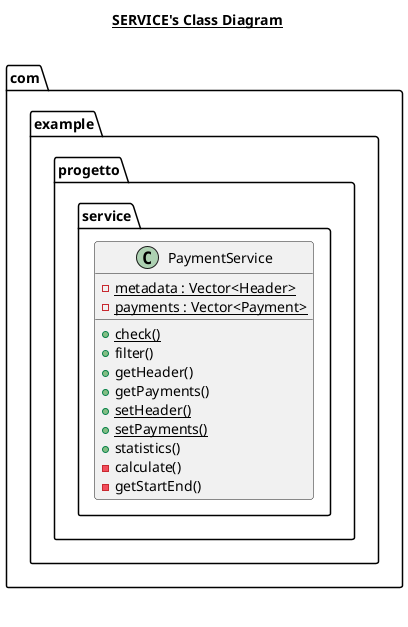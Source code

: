 @startuml

title __SERVICE's Class Diagram__\n

    namespace com.example.progetto {
      namespace service {
        class com.example.progetto.service.PaymentService {
            {static} - metadata : Vector<Header>
            {static} - payments : Vector<Payment>
            {static} + check()
            + filter()
            + getHeader()
            + getPayments()
            {static} + setHeader()
            {static} + setPayments()
            + statistics()
            - calculate()
            - getStartEnd()
        }
      }
    }



right footer


endfooter

@enduml
